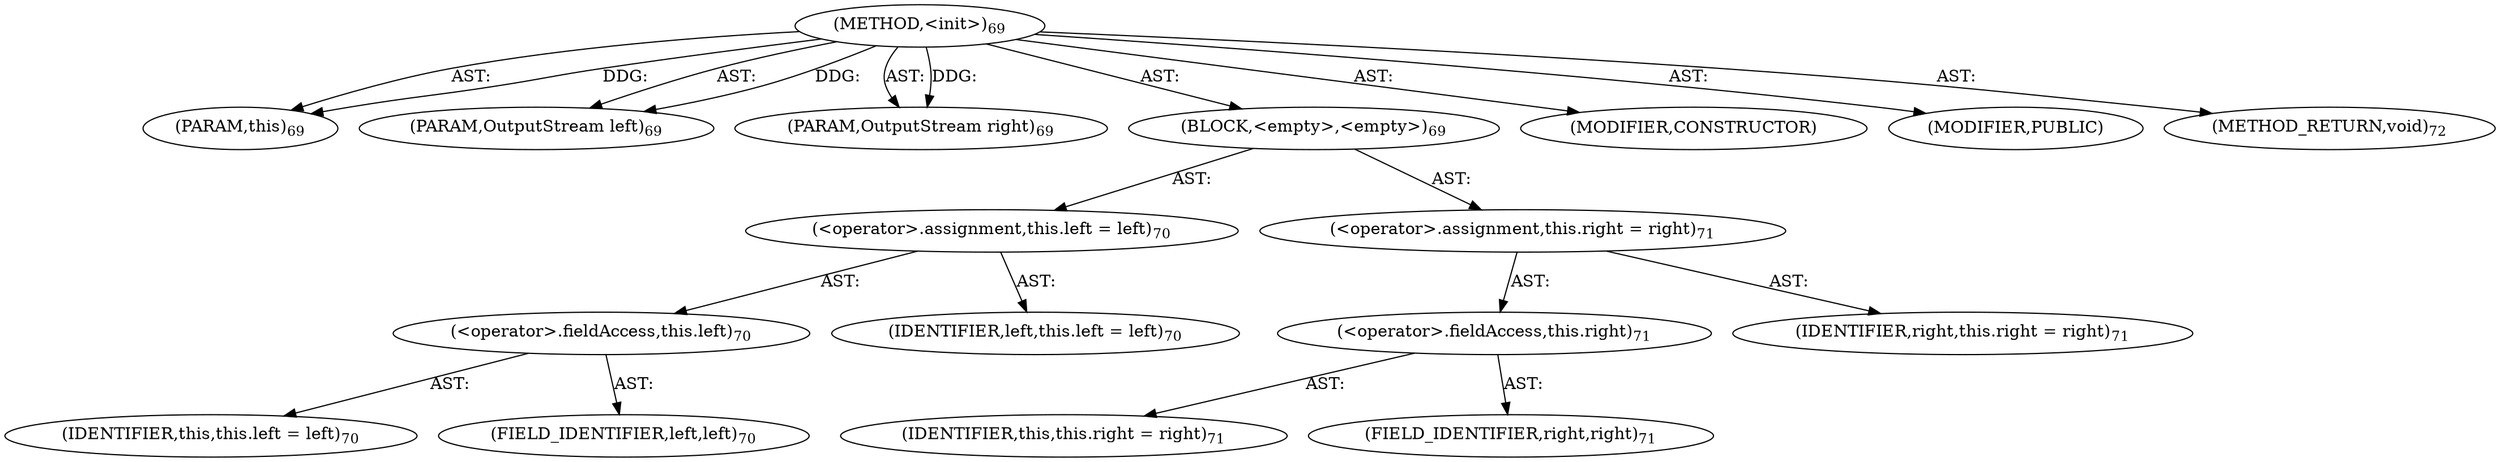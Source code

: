 digraph "&lt;init&gt;" {  
"111669149696" [label = <(METHOD,&lt;init&gt;)<SUB>69</SUB>> ]
"115964116992" [label = <(PARAM,this)<SUB>69</SUB>> ]
"115964116993" [label = <(PARAM,OutputStream left)<SUB>69</SUB>> ]
"115964116994" [label = <(PARAM,OutputStream right)<SUB>69</SUB>> ]
"25769803776" [label = <(BLOCK,&lt;empty&gt;,&lt;empty&gt;)<SUB>69</SUB>> ]
"30064771072" [label = <(&lt;operator&gt;.assignment,this.left = left)<SUB>70</SUB>> ]
"30064771073" [label = <(&lt;operator&gt;.fieldAccess,this.left)<SUB>70</SUB>> ]
"68719476736" [label = <(IDENTIFIER,this,this.left = left)<SUB>70</SUB>> ]
"55834574848" [label = <(FIELD_IDENTIFIER,left,left)<SUB>70</SUB>> ]
"68719476738" [label = <(IDENTIFIER,left,this.left = left)<SUB>70</SUB>> ]
"30064771074" [label = <(&lt;operator&gt;.assignment,this.right = right)<SUB>71</SUB>> ]
"30064771075" [label = <(&lt;operator&gt;.fieldAccess,this.right)<SUB>71</SUB>> ]
"68719476737" [label = <(IDENTIFIER,this,this.right = right)<SUB>71</SUB>> ]
"55834574849" [label = <(FIELD_IDENTIFIER,right,right)<SUB>71</SUB>> ]
"68719476739" [label = <(IDENTIFIER,right,this.right = right)<SUB>71</SUB>> ]
"133143986178" [label = <(MODIFIER,CONSTRUCTOR)> ]
"133143986179" [label = <(MODIFIER,PUBLIC)> ]
"128849018880" [label = <(METHOD_RETURN,void)<SUB>72</SUB>> ]
  "111669149696" -> "115964116992"  [ label = "AST: "] 
  "111669149696" -> "115964116993"  [ label = "AST: "] 
  "111669149696" -> "115964116994"  [ label = "AST: "] 
  "111669149696" -> "25769803776"  [ label = "AST: "] 
  "111669149696" -> "133143986178"  [ label = "AST: "] 
  "111669149696" -> "133143986179"  [ label = "AST: "] 
  "111669149696" -> "128849018880"  [ label = "AST: "] 
  "25769803776" -> "30064771072"  [ label = "AST: "] 
  "25769803776" -> "30064771074"  [ label = "AST: "] 
  "30064771072" -> "30064771073"  [ label = "AST: "] 
  "30064771072" -> "68719476738"  [ label = "AST: "] 
  "30064771073" -> "68719476736"  [ label = "AST: "] 
  "30064771073" -> "55834574848"  [ label = "AST: "] 
  "30064771074" -> "30064771075"  [ label = "AST: "] 
  "30064771074" -> "68719476739"  [ label = "AST: "] 
  "30064771075" -> "68719476737"  [ label = "AST: "] 
  "30064771075" -> "55834574849"  [ label = "AST: "] 
  "111669149696" -> "115964116992"  [ label = "DDG: "] 
  "111669149696" -> "115964116993"  [ label = "DDG: "] 
  "111669149696" -> "115964116994"  [ label = "DDG: "] 
}
